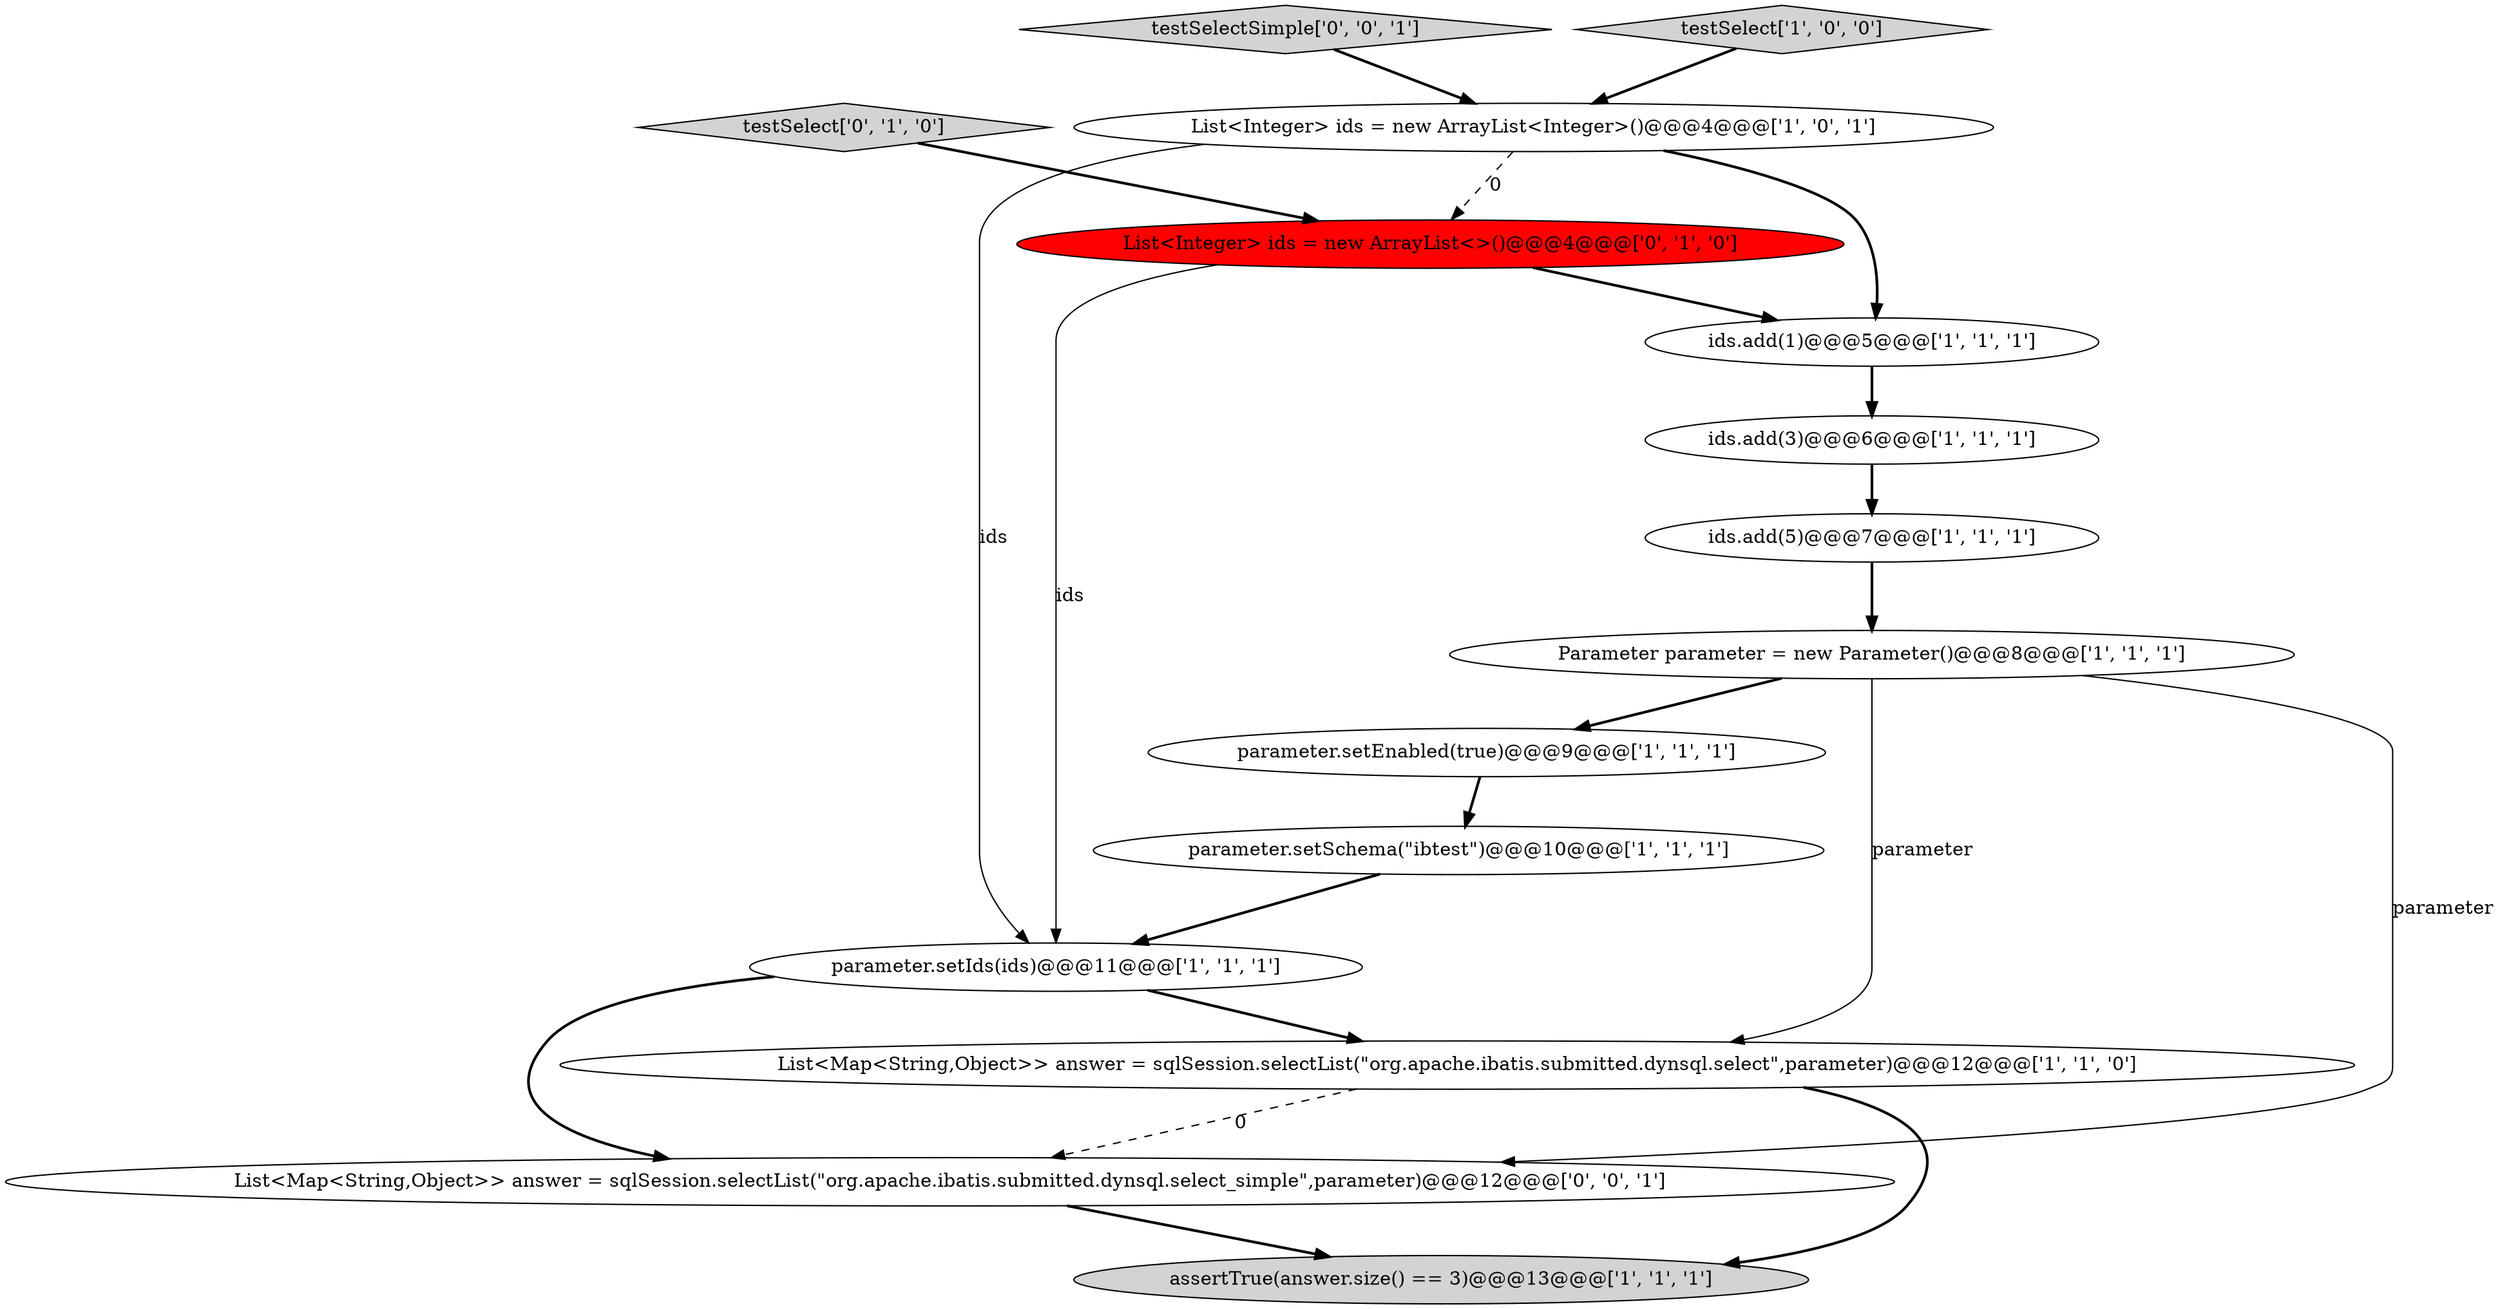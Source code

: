 digraph {
14 [style = filled, label = "testSelectSimple['0', '0', '1']", fillcolor = lightgray, shape = diamond image = "AAA0AAABBB3BBB"];
7 [style = filled, label = "List<Map<String,Object>> answer = sqlSession.selectList(\"org.apache.ibatis.submitted.dynsql.select\",parameter)@@@12@@@['1', '1', '0']", fillcolor = white, shape = ellipse image = "AAA0AAABBB1BBB"];
4 [style = filled, label = "ids.add(3)@@@6@@@['1', '1', '1']", fillcolor = white, shape = ellipse image = "AAA0AAABBB1BBB"];
3 [style = filled, label = "parameter.setEnabled(true)@@@9@@@['1', '1', '1']", fillcolor = white, shape = ellipse image = "AAA0AAABBB1BBB"];
6 [style = filled, label = "ids.add(1)@@@5@@@['1', '1', '1']", fillcolor = white, shape = ellipse image = "AAA0AAABBB1BBB"];
8 [style = filled, label = "List<Integer> ids = new ArrayList<Integer>()@@@4@@@['1', '0', '1']", fillcolor = white, shape = ellipse image = "AAA0AAABBB1BBB"];
0 [style = filled, label = "ids.add(5)@@@7@@@['1', '1', '1']", fillcolor = white, shape = ellipse image = "AAA0AAABBB1BBB"];
1 [style = filled, label = "testSelect['1', '0', '0']", fillcolor = lightgray, shape = diamond image = "AAA0AAABBB1BBB"];
9 [style = filled, label = "parameter.setSchema(\"ibtest\")@@@10@@@['1', '1', '1']", fillcolor = white, shape = ellipse image = "AAA0AAABBB1BBB"];
10 [style = filled, label = "Parameter parameter = new Parameter()@@@8@@@['1', '1', '1']", fillcolor = white, shape = ellipse image = "AAA0AAABBB1BBB"];
11 [style = filled, label = "List<Integer> ids = new ArrayList<>()@@@4@@@['0', '1', '0']", fillcolor = red, shape = ellipse image = "AAA1AAABBB2BBB"];
12 [style = filled, label = "testSelect['0', '1', '0']", fillcolor = lightgray, shape = diamond image = "AAA0AAABBB2BBB"];
2 [style = filled, label = "assertTrue(answer.size() == 3)@@@13@@@['1', '1', '1']", fillcolor = lightgray, shape = ellipse image = "AAA0AAABBB1BBB"];
13 [style = filled, label = "List<Map<String,Object>> answer = sqlSession.selectList(\"org.apache.ibatis.submitted.dynsql.select_simple\",parameter)@@@12@@@['0', '0', '1']", fillcolor = white, shape = ellipse image = "AAA0AAABBB3BBB"];
5 [style = filled, label = "parameter.setIds(ids)@@@11@@@['1', '1', '1']", fillcolor = white, shape = ellipse image = "AAA0AAABBB1BBB"];
11->5 [style = solid, label="ids"];
1->8 [style = bold, label=""];
8->5 [style = solid, label="ids"];
10->7 [style = solid, label="parameter"];
11->6 [style = bold, label=""];
12->11 [style = bold, label=""];
10->3 [style = bold, label=""];
8->6 [style = bold, label=""];
4->0 [style = bold, label=""];
3->9 [style = bold, label=""];
6->4 [style = bold, label=""];
0->10 [style = bold, label=""];
7->2 [style = bold, label=""];
5->13 [style = bold, label=""];
7->13 [style = dashed, label="0"];
9->5 [style = bold, label=""];
5->7 [style = bold, label=""];
14->8 [style = bold, label=""];
10->13 [style = solid, label="parameter"];
8->11 [style = dashed, label="0"];
13->2 [style = bold, label=""];
}
